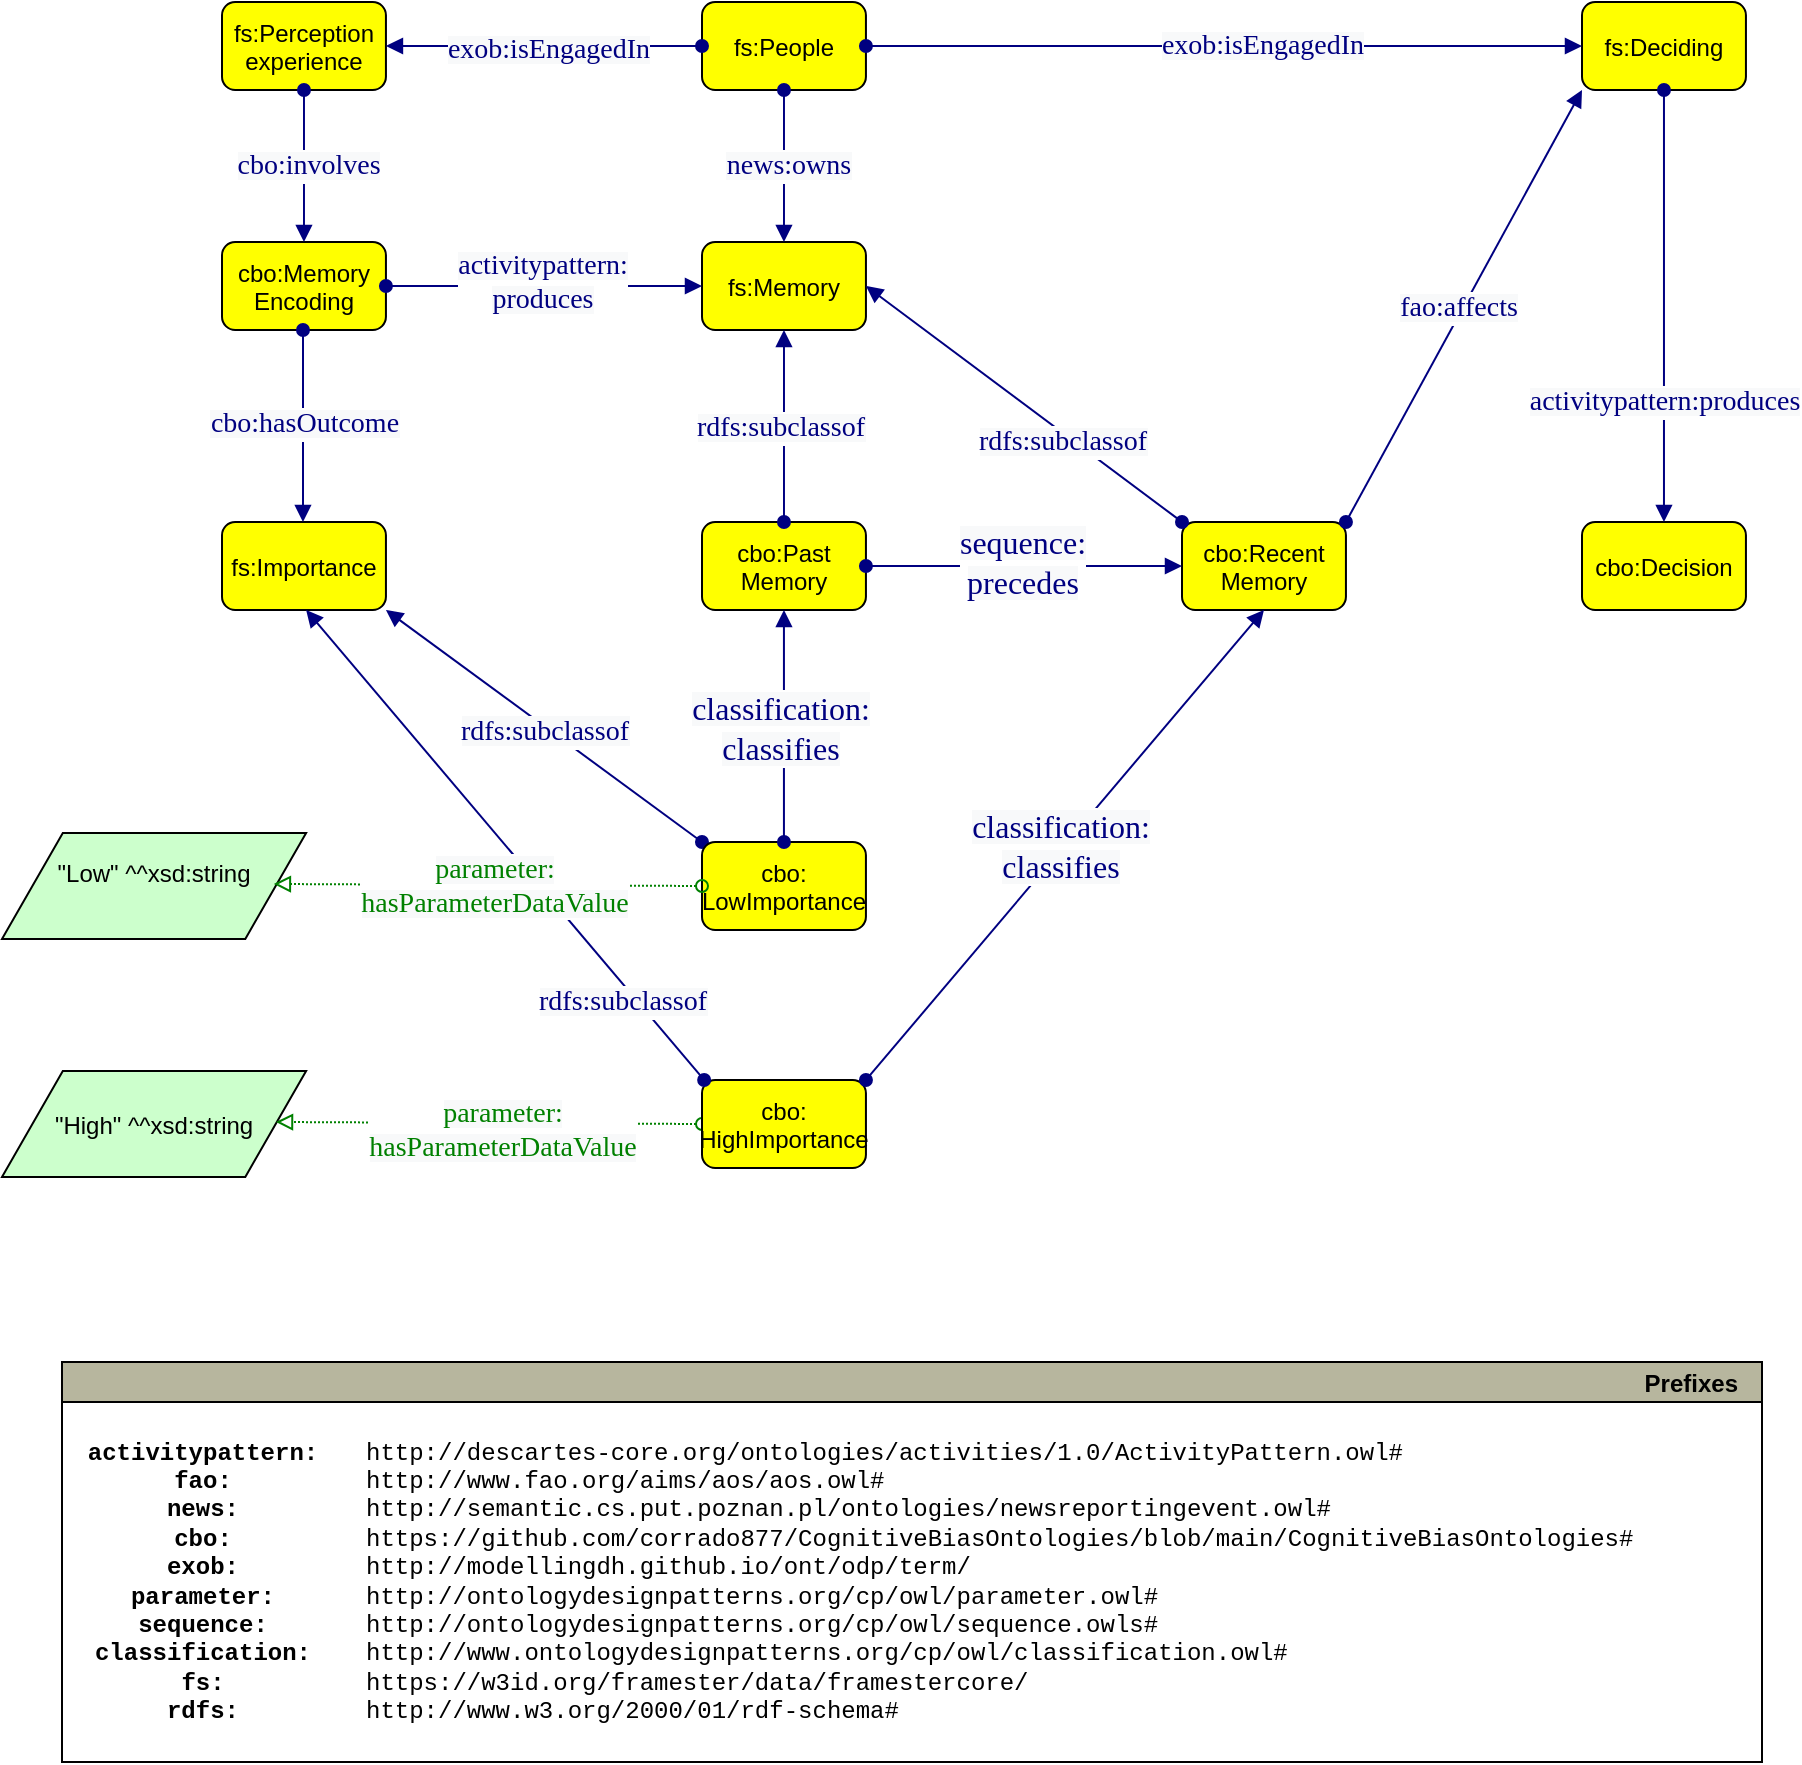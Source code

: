 <mxfile version="24.0.7" type="device">
  <diagram name="Pagina-1" id="Qoa8plu6NF-_PzZokU5a">
    <mxGraphModel dx="1120" dy="434" grid="1" gridSize="10" guides="1" tooltips="1" connect="1" arrows="1" fold="1" page="1" pageScale="1" pageWidth="827" pageHeight="1169" math="0" shadow="0">
      <root>
        <mxCell id="0" />
        <mxCell id="1" parent="0" />
        <mxCell id="OBUHToqlX0FCcyiYSKW_-7" value="fs:Memory" style="graphMlID=n4;shape=rect;rounded=1;arcsize=30;fillColor=#ffff00;strokeColor=#000000;strokeWidth=1.0" parent="1" vertex="1">
          <mxGeometry x="520" y="340" width="81.968" height="44" as="geometry" />
        </mxCell>
        <mxCell id="OBUHToqlX0FCcyiYSKW_-12" value="fs:People" style="graphMlID=n4;shape=rect;rounded=1;arcsize=30;fillColor=#ffff00;strokeColor=#000000;strokeWidth=1.0" parent="1" vertex="1">
          <mxGeometry x="520" y="220" width="81.968" height="44" as="geometry" />
        </mxCell>
        <mxCell id="OBUHToqlX0FCcyiYSKW_-17" value="cbo:Recent&#xa;Memory" style="graphMlID=n4;shape=rect;rounded=1;arcsize=30;fillColor=#ffff00;strokeColor=#000000;strokeWidth=1.0" parent="1" vertex="1">
          <mxGeometry x="760" y="480" width="81.968" height="44" as="geometry" />
        </mxCell>
        <mxCell id="OBUHToqlX0FCcyiYSKW_-21" value="fs:Deciding" style="graphMlID=n4;shape=rect;rounded=1;arcsize=30;fillColor=#ffff00;strokeColor=#000000;strokeWidth=1.0" parent="1" vertex="1">
          <mxGeometry x="960" y="220" width="81.968" height="44" as="geometry" />
        </mxCell>
        <mxCell id="OBUHToqlX0FCcyiYSKW_-24" value="cbo:Decision" style="graphMlID=n4;shape=rect;rounded=1;arcsize=30;fillColor=#ffff00;strokeColor=#000000;strokeWidth=1.0" parent="1" vertex="1">
          <mxGeometry x="960" y="480" width="81.968" height="44" as="geometry" />
        </mxCell>
        <mxCell id="OBUHToqlX0FCcyiYSKW_-42" value="fs:Perception&#xa;experience" style="graphMlID=n4;shape=rect;rounded=1;arcsize=30;fillColor=#ffff00;strokeColor=#000000;strokeWidth=1.0" parent="1" vertex="1">
          <mxGeometry x="280.002" y="220" width="81.968" height="44" as="geometry" />
        </mxCell>
        <mxCell id="OBUHToqlX0FCcyiYSKW_-44" value="cbo:Memory&#xa;Encoding" style="graphMlID=n4;shape=rect;rounded=1;arcsize=30;fillColor=#ffff00;strokeColor=#000000;strokeWidth=1.0" parent="1" vertex="1">
          <mxGeometry x="280" y="340" width="81.968" height="44" as="geometry" />
        </mxCell>
        <mxCell id="OBUHToqlX0FCcyiYSKW_-50" value="cbo:Past&#xa;Memory" style="graphMlID=n4;shape=rect;rounded=1;arcsize=30;fillColor=#ffff00;strokeColor=#000000;strokeWidth=1.0" parent="1" vertex="1">
          <mxGeometry x="520" y="480" width="81.968" height="44" as="geometry" />
        </mxCell>
        <mxCell id="711oS6TwsQ8YbBf1lQm6-1" value="&quot;High&quot; ^^xsd:string" style="graphMlID=n6;shape=parallelogram;fillColor=#ccffcc;strokeColor=#000000;strokeWidth=1.0" parent="1" vertex="1">
          <mxGeometry x="170" y="754.5" width="152.06" height="53" as="geometry" />
        </mxCell>
        <mxCell id="711oS6TwsQ8YbBf1lQm6-6" value="" style="graphMlID=e0;rounded=0;endArrow=block;strokeColor=#000080;strokeWidth=1.0;startArrow=oval;startFill=1;endFill=1;exitX=1;exitY=0.5;exitDx=0;exitDy=0;entryX=0;entryY=0.5;entryDx=0;entryDy=0;" parent="1" source="OBUHToqlX0FCcyiYSKW_-12" target="OBUHToqlX0FCcyiYSKW_-21" edge="1">
          <mxGeometry relative="1" as="geometry">
            <mxPoint x="710" y="190.082" as="sourcePoint" />
            <mxPoint x="861" y="190" as="targetPoint" />
          </mxGeometry>
        </mxCell>
        <mxCell id="711oS6TwsQ8YbBf1lQm6-7" value="&lt;span style=&quot;color: rgb(0, 0, 128); font-family: dialog; background-color: rgb(248, 249, 250);&quot;&gt;&lt;font style=&quot;font-size: 14px;&quot;&gt;exob:isEngagedIn&lt;/font&gt;&lt;/span&gt;" style="text;html=1;align=center;verticalAlign=middle;resizable=0;points=[];labelBackgroundColor=#ffffff;" parent="711oS6TwsQ8YbBf1lQm6-6" vertex="1" connectable="0">
          <mxGeometry x="-0.017" y="2" relative="1" as="geometry">
            <mxPoint x="22" y="2" as="offset" />
          </mxGeometry>
        </mxCell>
        <mxCell id="711oS6TwsQ8YbBf1lQm6-8" value="" style="graphMlID=e0;rounded=0;endArrow=block;strokeColor=#000080;strokeWidth=1.0;startArrow=oval;startFill=1;endFill=1;exitX=0;exitY=0.5;exitDx=0;exitDy=0;entryX=1;entryY=0.5;entryDx=0;entryDy=0;" parent="1" source="OBUHToqlX0FCcyiYSKW_-12" target="OBUHToqlX0FCcyiYSKW_-42" edge="1">
          <mxGeometry relative="1" as="geometry">
            <mxPoint x="484.95" y="170.082" as="sourcePoint" />
            <mxPoint x="635.95" y="170" as="targetPoint" />
          </mxGeometry>
        </mxCell>
        <mxCell id="711oS6TwsQ8YbBf1lQm6-9" value="&lt;span style=&quot;color: rgb(0, 0, 128); font-family: dialog; background-color: rgb(248, 249, 250);&quot;&gt;&lt;font style=&quot;font-size: 14px;&quot;&gt;exob:isEngagedIn&lt;/font&gt;&lt;/span&gt;" style="text;html=1;align=center;verticalAlign=middle;resizable=0;points=[];labelBackgroundColor=#ffffff;" parent="711oS6TwsQ8YbBf1lQm6-8" vertex="1" connectable="0">
          <mxGeometry x="-0.017" y="2" relative="1" as="geometry">
            <mxPoint as="offset" />
          </mxGeometry>
        </mxCell>
        <mxCell id="711oS6TwsQ8YbBf1lQm6-11" value="" style="graphMlID=e0;rounded=0;endArrow=block;strokeColor=#000080;strokeWidth=1.0;startArrow=oval;startFill=1;endFill=1;exitX=0.5;exitY=1;exitDx=0;exitDy=0;entryX=0.5;entryY=0;entryDx=0;entryDy=0;" parent="1" source="OBUHToqlX0FCcyiYSKW_-42" target="OBUHToqlX0FCcyiYSKW_-44" edge="1">
          <mxGeometry relative="1" as="geometry">
            <mxPoint x="90" y="310.082" as="sourcePoint" />
            <mxPoint x="241" y="310" as="targetPoint" />
          </mxGeometry>
        </mxCell>
        <mxCell id="711oS6TwsQ8YbBf1lQm6-12" value="&lt;span style=&quot;color: rgb(0, 0, 128); font-family: dialog; background-color: rgb(248, 249, 250);&quot;&gt;&lt;font style=&quot;font-size: 14px;&quot;&gt;cbo:involves&lt;/font&gt;&lt;/span&gt;" style="text;html=1;align=center;verticalAlign=middle;resizable=0;points=[];labelBackgroundColor=#ffffff;" parent="711oS6TwsQ8YbBf1lQm6-11" vertex="1" connectable="0">
          <mxGeometry x="-0.017" y="2" relative="1" as="geometry">
            <mxPoint as="offset" />
          </mxGeometry>
        </mxCell>
        <mxCell id="711oS6TwsQ8YbBf1lQm6-13" value="" style="graphMlID=e0;rounded=0;endArrow=block;strokeColor=#000080;strokeWidth=1.0;startArrow=oval;startFill=1;endFill=1;exitX=0.5;exitY=1;exitDx=0;exitDy=0;entryX=0.5;entryY=0;entryDx=0;entryDy=0;" parent="1" source="OBUHToqlX0FCcyiYSKW_-21" target="OBUHToqlX0FCcyiYSKW_-24" edge="1">
          <mxGeometry relative="1" as="geometry">
            <mxPoint x="470" y="450.082" as="sourcePoint" />
            <mxPoint x="621" y="450" as="targetPoint" />
          </mxGeometry>
        </mxCell>
        <mxCell id="711oS6TwsQ8YbBf1lQm6-14" value="&lt;span style=&quot;color: rgb(0, 0, 128); font-family: dialog; background-color: rgb(248, 249, 250);&quot;&gt;&lt;font style=&quot;font-size: 14px;&quot;&gt;activitypattern:produces&lt;/font&gt;&lt;/span&gt;" style="text;html=1;align=center;verticalAlign=middle;resizable=0;points=[];labelBackgroundColor=#ffffff;" parent="711oS6TwsQ8YbBf1lQm6-13" vertex="1" connectable="0">
          <mxGeometry x="-0.017" y="2" relative="1" as="geometry">
            <mxPoint x="-2" y="50" as="offset" />
          </mxGeometry>
        </mxCell>
        <mxCell id="711oS6TwsQ8YbBf1lQm6-15" value="" style="graphMlID=e0;rounded=0;endArrow=block;strokeColor=#000080;strokeWidth=1.0;startArrow=oval;startFill=1;endFill=1;exitX=0.5;exitY=1;exitDx=0;exitDy=0;entryX=0.5;entryY=0;entryDx=0;entryDy=0;" parent="1" source="OBUHToqlX0FCcyiYSKW_-12" target="OBUHToqlX0FCcyiYSKW_-7" edge="1">
          <mxGeometry relative="1" as="geometry">
            <mxPoint x="470" y="350.082" as="sourcePoint" />
            <mxPoint x="621" y="350" as="targetPoint" />
          </mxGeometry>
        </mxCell>
        <mxCell id="711oS6TwsQ8YbBf1lQm6-16" value="&lt;span style=&quot;color: rgb(0, 0, 128); font-family: dialog; background-color: rgb(248, 249, 250);&quot;&gt;&lt;font style=&quot;font-size: 14px;&quot;&gt;news:owns&lt;/font&gt;&lt;/span&gt;" style="text;html=1;align=center;verticalAlign=middle;resizable=0;points=[];labelBackgroundColor=#ffffff;" parent="711oS6TwsQ8YbBf1lQm6-15" vertex="1" connectable="0">
          <mxGeometry x="-0.017" y="2" relative="1" as="geometry">
            <mxPoint as="offset" />
          </mxGeometry>
        </mxCell>
        <mxCell id="711oS6TwsQ8YbBf1lQm6-17" value="" style="graphMlID=e0;rounded=0;endArrow=block;strokeColor=#000080;strokeWidth=1.0;startArrow=oval;startFill=1;endFill=1;exitX=1;exitY=0.5;exitDx=0;exitDy=0;entryX=0;entryY=0.5;entryDx=0;entryDy=0;" parent="1" source="OBUHToqlX0FCcyiYSKW_-44" target="OBUHToqlX0FCcyiYSKW_-7" edge="1">
          <mxGeometry relative="1" as="geometry">
            <mxPoint x="470" y="460.082" as="sourcePoint" />
            <mxPoint x="621" y="460" as="targetPoint" />
          </mxGeometry>
        </mxCell>
        <mxCell id="711oS6TwsQ8YbBf1lQm6-18" value="&lt;span style=&quot;color: rgb(0, 0, 128); font-family: dialog; background-color: rgb(248, 249, 250);&quot;&gt;&lt;font style=&quot;font-size: 14px;&quot;&gt;activitypattern:&lt;/font&gt;&lt;/span&gt;&lt;div&gt;&lt;span style=&quot;color: rgb(0, 0, 128); font-family: dialog; background-color: rgb(248, 249, 250);&quot;&gt;&lt;font style=&quot;font-size: 14px;&quot;&gt;produces&lt;/font&gt;&lt;/span&gt;&lt;/div&gt;" style="text;html=1;align=center;verticalAlign=middle;resizable=0;points=[];labelBackgroundColor=#ffffff;" parent="711oS6TwsQ8YbBf1lQm6-17" vertex="1" connectable="0">
          <mxGeometry x="-0.017" y="2" relative="1" as="geometry">
            <mxPoint as="offset" />
          </mxGeometry>
        </mxCell>
        <mxCell id="711oS6TwsQ8YbBf1lQm6-19" value="" style="graphMlID=e0;rounded=0;endArrow=block;strokeColor=#000080;strokeWidth=1.0;startArrow=oval;startFill=1;endFill=1;entryX=1;entryY=0.5;entryDx=0;entryDy=0;exitX=0;exitY=0;exitDx=0;exitDy=0;" parent="1" source="OBUHToqlX0FCcyiYSKW_-17" target="OBUHToqlX0FCcyiYSKW_-7" edge="1">
          <mxGeometry relative="1" as="geometry">
            <mxPoint x="680" y="502" as="sourcePoint" />
            <mxPoint x="671" y="180" as="targetPoint" />
          </mxGeometry>
        </mxCell>
        <mxCell id="711oS6TwsQ8YbBf1lQm6-20" value="&lt;span style=&quot;color: rgb(0, 0, 128); font-family: dialog; background-color: rgb(248, 249, 250);&quot;&gt;&lt;font style=&quot;font-size: 14px;&quot;&gt;rdfs:subclassof&lt;/font&gt;&lt;/span&gt;" style="text;html=1;align=center;verticalAlign=middle;resizable=0;points=[];labelBackgroundColor=#ffffff;" parent="711oS6TwsQ8YbBf1lQm6-19" vertex="1" connectable="0">
          <mxGeometry x="-0.017" y="2" relative="1" as="geometry">
            <mxPoint x="19" y="16" as="offset" />
          </mxGeometry>
        </mxCell>
        <mxCell id="711oS6TwsQ8YbBf1lQm6-21" value="" style="graphMlID=e0;rounded=0;endArrow=block;strokeColor=#000080;strokeWidth=1.0;startArrow=oval;startFill=1;endFill=1;exitX=1;exitY=0;exitDx=0;exitDy=0;entryX=0;entryY=1;entryDx=0;entryDy=0;" parent="1" source="OBUHToqlX0FCcyiYSKW_-17" target="OBUHToqlX0FCcyiYSKW_-21" edge="1">
          <mxGeometry relative="1" as="geometry">
            <mxPoint x="849" y="470.082" as="sourcePoint" />
            <mxPoint x="1000" y="470" as="targetPoint" />
          </mxGeometry>
        </mxCell>
        <mxCell id="711oS6TwsQ8YbBf1lQm6-22" value="&lt;span style=&quot;color: rgb(0, 0, 128); font-family: dialog; background-color: rgb(248, 249, 250);&quot;&gt;&lt;font style=&quot;font-size: 14px;&quot;&gt;fao:affects&lt;/font&gt;&lt;/span&gt;" style="text;html=1;align=center;verticalAlign=middle;resizable=0;points=[];labelBackgroundColor=#ffffff;" parent="711oS6TwsQ8YbBf1lQm6-21" vertex="1" connectable="0">
          <mxGeometry x="-0.017" y="2" relative="1" as="geometry">
            <mxPoint as="offset" />
          </mxGeometry>
        </mxCell>
        <mxCell id="711oS6TwsQ8YbBf1lQm6-29" value="" style="graphMlID=e6;rounded=0;endArrow=block;strokeColor=#008000;dashed=1;dashPattern=1 1;strokeWidth=1.0;startArrow=oval;startFill=0;endFill=0;entryX=0.901;entryY=0.481;entryDx=0;entryDy=0;exitX=0;exitY=0.5;exitDx=0;exitDy=0;entryPerimeter=0;" parent="1" source="gfUC6iXlH4H6XRYggTtd-13" target="711oS6TwsQ8YbBf1lQm6-1" edge="1">
          <mxGeometry relative="1" as="geometry">
            <Array as="points" />
            <mxPoint x="190" y="520" as="sourcePoint" />
            <mxPoint x="386" y="740" as="targetPoint" />
          </mxGeometry>
        </mxCell>
        <mxCell id="711oS6TwsQ8YbBf1lQm6-30" value="&lt;span style=&quot;color: rgb(0, 128, 0); font-family: dialog; background-color: rgb(248, 249, 250);&quot;&gt;&lt;font style=&quot;font-size: 14px;&quot;&gt;parameter:&lt;/font&gt;&lt;/span&gt;&lt;div&gt;&lt;span style=&quot;color: rgb(0, 128, 0); font-family: dialog; background-color: rgb(248, 249, 250);&quot;&gt;&lt;font style=&quot;font-size: 14px;&quot;&gt;hasParameterDataValue&lt;/font&gt;&lt;/span&gt;&lt;/div&gt;" style="text;html=1;align=center;verticalAlign=middle;resizable=0;points=[];labelBackgroundColor=#ffffff;" parent="711oS6TwsQ8YbBf1lQm6-29" vertex="1" connectable="0">
          <mxGeometry x="-0.087" y="3" relative="1" as="geometry">
            <mxPoint x="-3" as="offset" />
          </mxGeometry>
        </mxCell>
        <mxCell id="711oS6TwsQ8YbBf1lQm6-40" value="Prefixes" style="graphMlID=n0;shape=swimlane;startSize=20;fillColor=#b7b69e;strokeColor=#000000;strokeWidth=1.0;align=right;spacingRight=10;fontStyle=1" parent="1" vertex="1">
          <mxGeometry x="200" y="900" width="850" height="200" as="geometry" />
        </mxCell>
        <mxCell id="711oS6TwsQ8YbBf1lQm6-41" value="&lt;div style=&quot;&quot;&gt;&lt;b style=&quot;background-color: initial;&quot;&gt;activitypattern:&lt;/b&gt;&lt;br&gt;&lt;/div&gt;&lt;b&gt;&lt;div style=&quot;&quot;&gt;&lt;b style=&quot;background-color: initial;&quot;&gt;fao:&lt;/b&gt;&lt;/div&gt;&lt;div style=&quot;&quot;&gt;&lt;b style=&quot;background-color: initial;&quot;&gt;news:&lt;/b&gt;&lt;/div&gt;&lt;div style=&quot;&quot;&gt;&lt;b style=&quot;background-color: initial;&quot;&gt;cbo:&lt;/b&gt;&lt;/div&gt;&lt;div style=&quot;&quot;&gt;&lt;b style=&quot;background-color: initial;&quot;&gt;exob:&lt;/b&gt;&lt;/div&gt;&lt;div style=&quot;&quot;&gt;&lt;b style=&quot;background-color: initial;&quot;&gt;parameter:&lt;/b&gt;&lt;/div&gt;&lt;div style=&quot;&quot;&gt;&lt;b style=&quot;background-color: initial;&quot;&gt;sequence:&lt;/b&gt;&lt;/div&gt;&lt;div style=&quot;&quot;&gt;&lt;b style=&quot;background-color: initial;&quot;&gt;classification:&lt;/b&gt;&lt;/div&gt;&lt;div style=&quot;&quot;&gt;fs:&lt;/div&gt;&lt;div style=&quot;&quot;&gt;&lt;b style=&quot;background-color: initial;&quot;&gt;rdfs:&lt;/b&gt;&lt;br&gt;&lt;/div&gt;&lt;/b&gt;" style="text;html=1;align=center;verticalAlign=middle;resizable=0;points=[];autosize=1;fontFamily=Courier New;" parent="711oS6TwsQ8YbBf1lQm6-40" vertex="1">
          <mxGeometry x="-0.004" y="30.0" width="140" height="160" as="geometry" />
        </mxCell>
        <mxCell id="711oS6TwsQ8YbBf1lQm6-42" value="&lt;div style=&quot;border-color: var(--border-color);&quot;&gt;&lt;span style=&quot;background-color: initial;&quot;&gt;http://descartes-core.org/ontologies/activities/1.0/ActivityPattern.owl#&lt;/span&gt;&lt;br&gt;&lt;/div&gt;&lt;div style=&quot;border-color: var(--border-color);&quot;&gt;http://www.fao.org/aims/aos/aos.owl#&amp;nbsp;&lt;br&gt;&lt;/div&gt;&lt;div style=&quot;border-color: var(--border-color);&quot;&gt;&lt;/div&gt;&lt;span style=&quot;text-align: center;&quot;&gt;http://semantic.cs.put.poznan.pl/ontologies/newsreportingevent.owl#&amp;nbsp;&lt;/span&gt;&lt;b style=&quot;text-align: center; background-color: initial; border-color: var(--border-color);&quot;&gt;&lt;span style=&quot;border-color: var(--border-color);&quot;&gt;&lt;span style=&quot;border-color: var(--border-color);&quot;&gt;&amp;nbsp;&lt;/span&gt;&lt;/span&gt;&lt;/b&gt;&lt;span style=&quot;text-align: center;&quot;&gt;&lt;br&gt;&lt;/span&gt;&lt;div&gt;&lt;span style=&quot;text-align: center;&quot;&gt;https://github.com/corrado877/CognitiveBiasOntologies/blob/main/CognitiveBiasOntologies#&lt;br&gt;&lt;/span&gt;&lt;/div&gt;&lt;div&gt;&lt;span style=&quot;text-align: center;&quot;&gt;http://modellingdh.github.io/ont/odp/term/&lt;/span&gt;&lt;b&gt;&amp;nbsp;&lt;/b&gt;&lt;br&gt;http://ontologydesignpatterns.org/cp/owl/parameter.owl#&amp;nbsp;&lt;br&gt;http://ontologydesignpatterns.org/cp/owl/sequence.owls#&lt;br&gt;http://www.ontologydesignpatterns.org/cp/owl/classification.owl#&lt;br&gt;https://w3id.org/framester/data/framestercore/&amp;nbsp;&lt;br&gt;&lt;span style=&quot;text-align: center;&quot;&gt;http://www.w3.org/2000/01/rdf-schema#&lt;/span&gt;&lt;/div&gt;" style="text;html=1;align=left;verticalAlign=middle;resizable=0;points=[];autosize=1;fontFamily=Courier New;" parent="711oS6TwsQ8YbBf1lQm6-40" vertex="1">
          <mxGeometry x="149.996" y="30.0" width="660" height="160" as="geometry" />
        </mxCell>
        <mxCell id="qXa6DO2UFPO5uCYDB0-e-1" value="fs:Importance" style="graphMlID=n4;shape=rect;rounded=1;arcsize=30;fillColor=#ffff00;strokeColor=#000000;strokeWidth=1.0" parent="1" vertex="1">
          <mxGeometry x="280" y="480" width="81.968" height="44" as="geometry" />
        </mxCell>
        <mxCell id="gfUC6iXlH4H6XRYggTtd-2" value="" style="graphMlID=e0;rounded=0;endArrow=block;strokeColor=#000080;strokeWidth=1.0;startArrow=oval;startFill=1;endFill=1;exitX=0.5;exitY=1;exitDx=0;exitDy=0;entryX=0.5;entryY=0;entryDx=0;entryDy=0;" edge="1" parent="1">
          <mxGeometry relative="1" as="geometry">
            <mxPoint x="320.5" y="384" as="sourcePoint" />
            <mxPoint x="320.484" y="480" as="targetPoint" />
          </mxGeometry>
        </mxCell>
        <mxCell id="gfUC6iXlH4H6XRYggTtd-3" value="&lt;span style=&quot;color: rgb(0, 0, 128); font-family: dialog; background-color: rgb(248, 249, 250);&quot;&gt;&lt;font style=&quot;font-size: 14px;&quot;&gt;cbo:hasOutcome&lt;/font&gt;&lt;/span&gt;" style="text;html=1;align=center;verticalAlign=middle;resizable=0;points=[];labelBackgroundColor=#ffffff;" vertex="1" connectable="0" parent="gfUC6iXlH4H6XRYggTtd-2">
          <mxGeometry x="-0.017" y="2" relative="1" as="geometry">
            <mxPoint x="-2" as="offset" />
          </mxGeometry>
        </mxCell>
        <mxCell id="gfUC6iXlH4H6XRYggTtd-5" value="" style="graphMlID=e0;rounded=0;endArrow=block;strokeColor=#000080;strokeWidth=1.0;startArrow=oval;startFill=1;endFill=1;entryX=0.5;entryY=1;entryDx=0;entryDy=0;exitX=0.5;exitY=0;exitDx=0;exitDy=0;" edge="1" parent="1" source="OBUHToqlX0FCcyiYSKW_-50" target="OBUHToqlX0FCcyiYSKW_-7">
          <mxGeometry relative="1" as="geometry">
            <mxPoint x="460" y="430.082" as="sourcePoint" />
            <mxPoint x="611" y="430" as="targetPoint" />
          </mxGeometry>
        </mxCell>
        <mxCell id="gfUC6iXlH4H6XRYggTtd-6" value="&lt;span style=&quot;color: rgb(0, 0, 128); font-family: dialog; background-color: rgb(248, 249, 250);&quot;&gt;&lt;font style=&quot;font-size: 14px;&quot;&gt;rdfs:subclassof&lt;/font&gt;&lt;/span&gt;" style="text;html=1;align=center;verticalAlign=middle;resizable=0;points=[];labelBackgroundColor=#ffffff;" vertex="1" connectable="0" parent="gfUC6iXlH4H6XRYggTtd-5">
          <mxGeometry x="-0.017" y="2" relative="1" as="geometry">
            <mxPoint as="offset" />
          </mxGeometry>
        </mxCell>
        <mxCell id="gfUC6iXlH4H6XRYggTtd-7" value="" style="graphMlID=e0;rounded=0;endArrow=block;strokeColor=#000080;strokeWidth=1.0;startArrow=oval;startFill=1;endFill=1;exitX=1;exitY=0.5;exitDx=0;exitDy=0;entryX=0;entryY=0.5;entryDx=0;entryDy=0;" edge="1" parent="1" source="OBUHToqlX0FCcyiYSKW_-50" target="OBUHToqlX0FCcyiYSKW_-17">
          <mxGeometry relative="1" as="geometry">
            <mxPoint x="460" y="430.082" as="sourcePoint" />
            <mxPoint x="611" y="430" as="targetPoint" />
          </mxGeometry>
        </mxCell>
        <mxCell id="gfUC6iXlH4H6XRYggTtd-8" value="&lt;span style=&quot;color: rgb(0 , 0 , 128) ; font-family: &amp;quot;dialog&amp;quot; ; font-size: 16px ; background-color: rgb(248 , 249 , 250)&quot;&gt;sequence:&lt;/span&gt;&lt;div&gt;&lt;span style=&quot;color: rgb(0 , 0 , 128) ; font-family: &amp;quot;dialog&amp;quot; ; font-size: 16px ; background-color: rgb(248 , 249 , 250)&quot;&gt;precedes&lt;/span&gt;&lt;/div&gt;" style="text;html=1;align=center;verticalAlign=middle;resizable=0;points=[];labelBackgroundColor=#ffffff;" vertex="1" connectable="0" parent="gfUC6iXlH4H6XRYggTtd-7">
          <mxGeometry x="-0.017" y="2" relative="1" as="geometry">
            <mxPoint as="offset" />
          </mxGeometry>
        </mxCell>
        <mxCell id="gfUC6iXlH4H6XRYggTtd-10" value="" style="graphMlID=e0;rounded=0;endArrow=block;strokeColor=#000080;strokeWidth=1.0;startArrow=oval;startFill=1;endFill=1;entryX=1;entryY=1;entryDx=0;entryDy=0;exitX=0;exitY=0;exitDx=0;exitDy=0;" edge="1" parent="1" source="gfUC6iXlH4H6XRYggTtd-12" target="qXa6DO2UFPO5uCYDB0-e-1">
          <mxGeometry relative="1" as="geometry">
            <mxPoint x="321" y="720" as="sourcePoint" />
            <mxPoint x="611" y="630" as="targetPoint" />
          </mxGeometry>
        </mxCell>
        <mxCell id="gfUC6iXlH4H6XRYggTtd-11" value="&lt;span style=&quot;color: rgb(0, 0, 128); font-family: dialog; font-size: 14px; background-color: rgb(248, 249, 250);&quot;&gt;rdfs:subclassof&lt;/span&gt;" style="text;html=1;align=center;verticalAlign=middle;resizable=0;points=[];labelBackgroundColor=#ffffff;" vertex="1" connectable="0" parent="gfUC6iXlH4H6XRYggTtd-10">
          <mxGeometry x="-0.017" y="2" relative="1" as="geometry">
            <mxPoint as="offset" />
          </mxGeometry>
        </mxCell>
        <mxCell id="gfUC6iXlH4H6XRYggTtd-12" value="cbo:&#xa;LowImportance" style="graphMlID=n4;shape=rect;rounded=1;arcsize=30;fillColor=#ffff00;strokeColor=#000000;strokeWidth=1.0" vertex="1" parent="1">
          <mxGeometry x="519.996" y="640" width="81.968" height="44" as="geometry" />
        </mxCell>
        <mxCell id="gfUC6iXlH4H6XRYggTtd-13" value="cbo:&#xa;HighImportance" style="graphMlID=n4;shape=rect;rounded=1;arcsize=30;fillColor=#ffff00;strokeColor=#000000;strokeWidth=1.0" vertex="1" parent="1">
          <mxGeometry x="520" y="759" width="81.968" height="44" as="geometry" />
        </mxCell>
        <mxCell id="gfUC6iXlH4H6XRYggTtd-14" value="" style="graphMlID=e0;rounded=0;endArrow=block;strokeColor=#000080;strokeWidth=1.0;startArrow=oval;startFill=1;endFill=1;exitX=0.5;exitY=0;exitDx=0;exitDy=0;entryX=0.5;entryY=1;entryDx=0;entryDy=0;" edge="1" parent="1" source="gfUC6iXlH4H6XRYggTtd-12" target="OBUHToqlX0FCcyiYSKW_-50">
          <mxGeometry relative="1" as="geometry">
            <mxPoint x="460" y="530.082" as="sourcePoint" />
            <mxPoint x="611" y="530" as="targetPoint" />
          </mxGeometry>
        </mxCell>
        <mxCell id="gfUC6iXlH4H6XRYggTtd-15" value="&lt;span style=&quot;color: rgb(0 , 0 , 128) ; font-family: &amp;quot;dialog&amp;quot; ; font-size: 16px ; background-color: rgb(248 , 249 , 250)&quot;&gt;classification:&lt;/span&gt;&lt;div&gt;&lt;span style=&quot;color: rgb(0 , 0 , 128) ; font-family: &amp;quot;dialog&amp;quot; ; font-size: 16px ; background-color: rgb(248 , 249 , 250)&quot;&gt;classifies&lt;/span&gt;&lt;/div&gt;" style="text;html=1;align=center;verticalAlign=middle;resizable=0;points=[];labelBackgroundColor=#ffffff;" vertex="1" connectable="0" parent="gfUC6iXlH4H6XRYggTtd-14">
          <mxGeometry x="-0.017" y="2" relative="1" as="geometry">
            <mxPoint as="offset" />
          </mxGeometry>
        </mxCell>
        <mxCell id="gfUC6iXlH4H6XRYggTtd-16" value="" style="graphMlID=e0;rounded=0;endArrow=block;strokeColor=#000080;strokeWidth=1.0;startArrow=oval;startFill=1;endFill=1;exitX=1;exitY=0;exitDx=0;exitDy=0;entryX=0.5;entryY=1;entryDx=0;entryDy=0;" edge="1" parent="1" source="gfUC6iXlH4H6XRYggTtd-13" target="OBUHToqlX0FCcyiYSKW_-17">
          <mxGeometry relative="1" as="geometry">
            <mxPoint x="460" y="530.082" as="sourcePoint" />
            <mxPoint x="611" y="530" as="targetPoint" />
          </mxGeometry>
        </mxCell>
        <mxCell id="gfUC6iXlH4H6XRYggTtd-17" value="&lt;span style=&quot;color: rgb(0, 0, 128); font-family: dialog; font-size: 16px; background-color: rgb(248, 249, 250);&quot;&gt;classification:&lt;/span&gt;&lt;div&gt;&lt;span style=&quot;color: rgb(0, 0, 128); font-family: dialog; font-size: 16px; background-color: rgb(248, 249, 250);&quot;&gt;classifies&lt;/span&gt;&lt;/div&gt;" style="text;html=1;align=center;verticalAlign=middle;resizable=0;points=[];labelBackgroundColor=#ffffff;" vertex="1" connectable="0" parent="gfUC6iXlH4H6XRYggTtd-16">
          <mxGeometry x="-0.017" y="2" relative="1" as="geometry">
            <mxPoint as="offset" />
          </mxGeometry>
        </mxCell>
        <mxCell id="gfUC6iXlH4H6XRYggTtd-18" value="&quot;Low&quot; ^^xsd:string&#xa;" style="graphMlID=n6;shape=parallelogram;fillColor=#ccffcc;strokeColor=#000000;strokeWidth=1.0" vertex="1" parent="1">
          <mxGeometry x="170" y="635.5" width="152.06" height="53" as="geometry" />
        </mxCell>
        <mxCell id="gfUC6iXlH4H6XRYggTtd-19" value="" style="graphMlID=e0;rounded=0;endArrow=block;strokeColor=#000080;strokeWidth=1.0;startArrow=oval;startFill=1;endFill=1;entryX=0.5;entryY=1;entryDx=0;entryDy=0;exitX=0;exitY=0;exitDx=0;exitDy=0;" edge="1" parent="1">
          <mxGeometry relative="1" as="geometry">
            <mxPoint x="521.08" y="759" as="sourcePoint" />
            <mxPoint x="322.064" y="524" as="targetPoint" />
          </mxGeometry>
        </mxCell>
        <mxCell id="gfUC6iXlH4H6XRYggTtd-20" value="&lt;span style=&quot;color: rgb(0, 0, 128); font-family: dialog; background-color: rgb(248, 249, 250);&quot;&gt;&lt;font style=&quot;font-size: 14px;&quot;&gt;rdfs:subclassof&lt;/font&gt;&lt;/span&gt;" style="text;html=1;align=center;verticalAlign=middle;resizable=0;points=[];labelBackgroundColor=#ffffff;" vertex="1" connectable="0" parent="gfUC6iXlH4H6XRYggTtd-19">
          <mxGeometry x="-0.017" y="2" relative="1" as="geometry">
            <mxPoint x="58" y="75" as="offset" />
          </mxGeometry>
        </mxCell>
        <mxCell id="gfUC6iXlH4H6XRYggTtd-23" value="" style="graphMlID=e6;rounded=0;endArrow=block;strokeColor=#008000;dashed=1;dashPattern=1 1;strokeWidth=1.0;startArrow=oval;startFill=0;endFill=0;exitX=0;exitY=0.5;exitDx=0;exitDy=0;entryX=0.894;entryY=0.481;entryDx=0;entryDy=0;entryPerimeter=0;" edge="1" parent="1" source="gfUC6iXlH4H6XRYggTtd-12" target="gfUC6iXlH4H6XRYggTtd-18">
          <mxGeometry relative="1" as="geometry">
            <Array as="points" />
            <mxPoint x="400" y="630" as="sourcePoint" />
            <mxPoint x="676" y="630" as="targetPoint" />
          </mxGeometry>
        </mxCell>
        <mxCell id="gfUC6iXlH4H6XRYggTtd-24" value="&lt;span style=&quot;color: rgb(0, 128, 0); font-family: dialog; background-color: rgb(248, 249, 250);&quot;&gt;&lt;font style=&quot;font-size: 14px;&quot;&gt;parameter:&lt;/font&gt;&lt;/span&gt;&lt;div&gt;&lt;span style=&quot;color: rgb(0, 128, 0); font-family: dialog; background-color: rgb(248, 249, 250);&quot;&gt;&lt;font style=&quot;font-size: 14px;&quot;&gt;hasParameterDataValue&lt;/font&gt;&lt;/span&gt;&lt;/div&gt;" style="text;html=1;align=center;verticalAlign=middle;resizable=0;points=[];labelBackgroundColor=#ffffff;" vertex="1" connectable="0" parent="gfUC6iXlH4H6XRYggTtd-23">
          <mxGeometry x="-0.087" y="3" relative="1" as="geometry">
            <mxPoint x="-7" y="-3" as="offset" />
          </mxGeometry>
        </mxCell>
      </root>
    </mxGraphModel>
  </diagram>
</mxfile>
